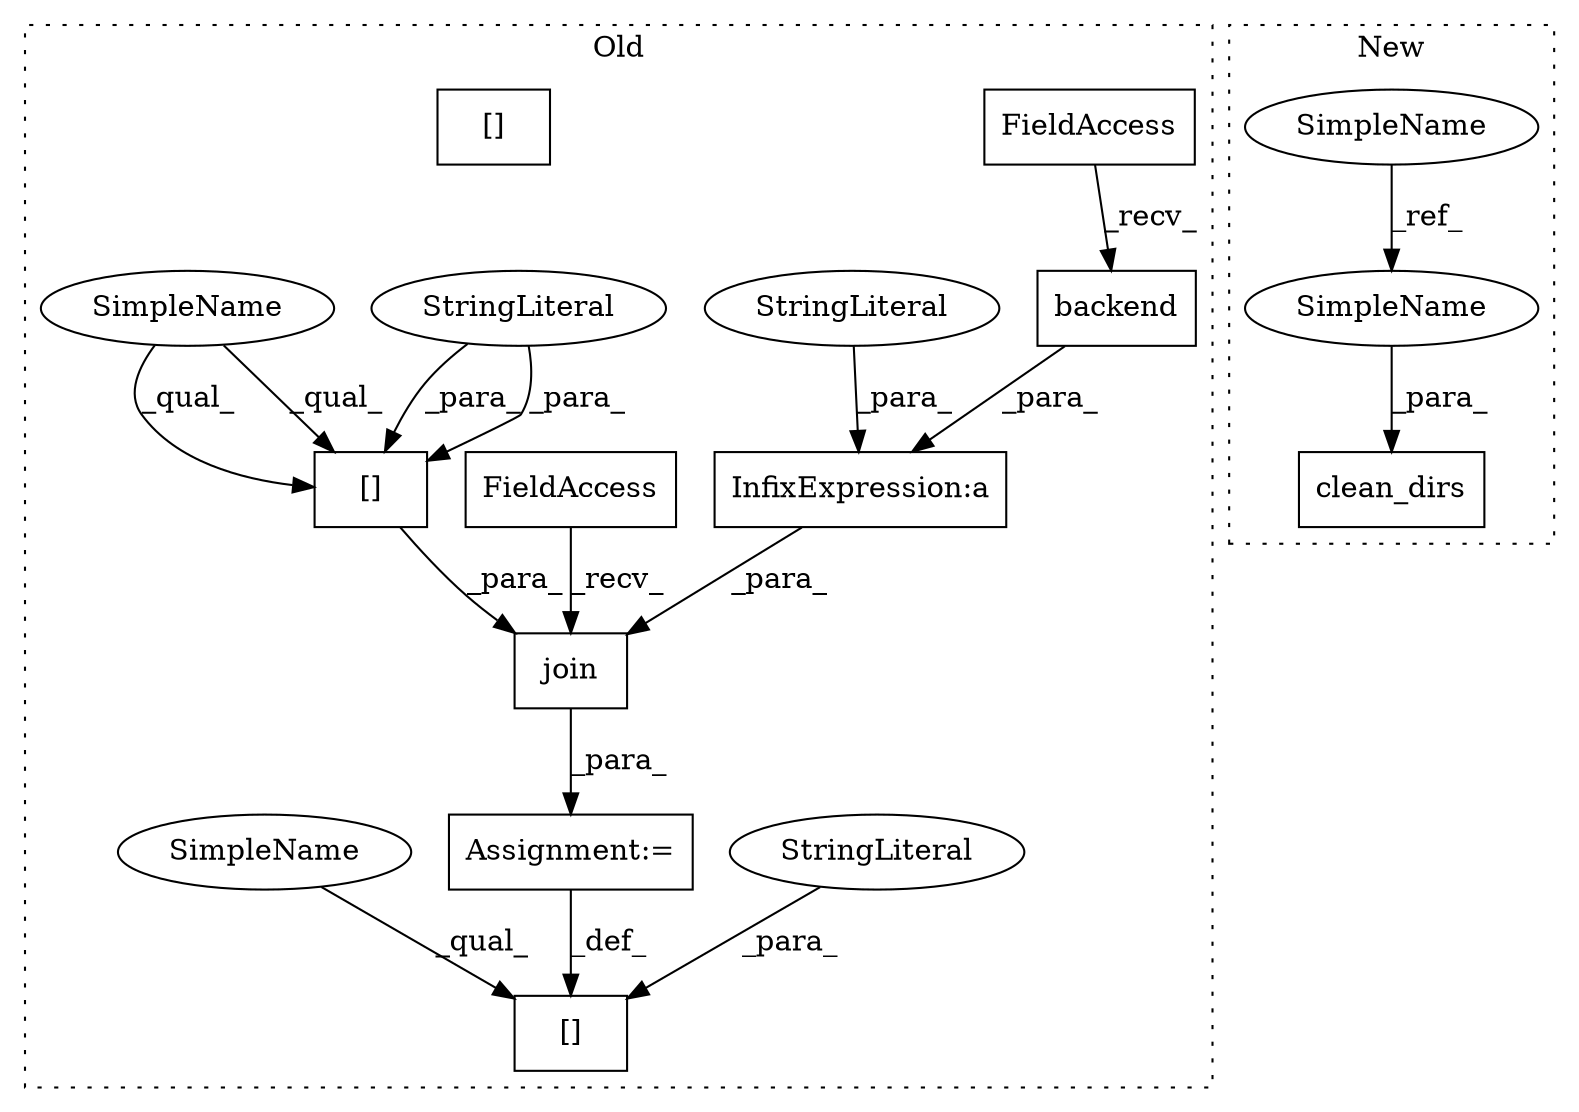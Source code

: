 digraph G {
subgraph cluster0 {
1 [label="backend" a="32" s="1951" l="9" shape="box"];
3 [label="InfixExpression:a" a="27" s="1960" l="3" shape="box"];
4 [label="FieldAccess" a="22" s="1937" l="5" shape="box"];
5 [label="[]" a="2" s="1903,1922" l="7,1" shape="box"];
6 [label="Assignment:=" a="7" s="1923" l="1" shape="box"];
7 [label="StringLiteral" a="45" s="1963" l="20" shape="ellipse"];
8 [label="StringLiteral" a="45" s="1910" l="12" shape="ellipse"];
10 [label="join" a="32" s="1932,2004" l="5,1" shape="box"];
11 [label="[]" a="2" s="1984,2003" l="7,1" shape="box"];
12 [label="FieldAccess" a="22" s="1924" l="7" shape="box"];
13 [label="StringLiteral" a="45" s="1991" l="12" shape="ellipse"];
15 [label="SimpleName" a="42" s="1984" l="6" shape="ellipse"];
16 [label="SimpleName" a="42" s="1903" l="6" shape="ellipse"];
17 [label="[]" a="2" s="1984,2003" l="7,1" shape="box"];
label = "Old";
style="dotted";
}
subgraph cluster1 {
2 [label="clean_dirs" a="32" s="3180,3197" l="11,1" shape="box"];
9 [label="SimpleName" a="42" s="484" l="6" shape="ellipse"];
14 [label="SimpleName" a="42" s="3191" l="6" shape="ellipse"];
label = "New";
style="dotted";
}
1 -> 3 [label="_para_"];
3 -> 10 [label="_para_"];
4 -> 1 [label="_recv_"];
6 -> 5 [label="_def_"];
7 -> 3 [label="_para_"];
8 -> 5 [label="_para_"];
9 -> 14 [label="_ref_"];
10 -> 6 [label="_para_"];
12 -> 10 [label="_recv_"];
13 -> 17 [label="_para_"];
13 -> 17 [label="_para_"];
14 -> 2 [label="_para_"];
15 -> 17 [label="_qual_"];
15 -> 17 [label="_qual_"];
16 -> 5 [label="_qual_"];
17 -> 10 [label="_para_"];
}
